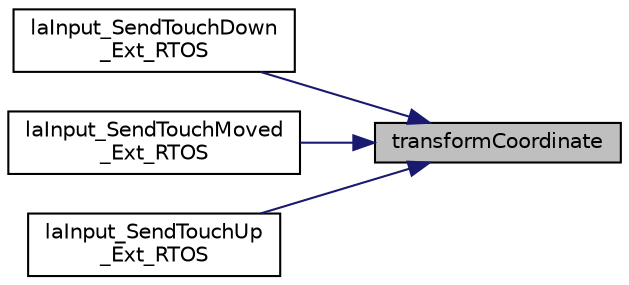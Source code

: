 digraph "transformCoordinate"
{
 // LATEX_PDF_SIZE
  edge [fontname="Helvetica",fontsize="10",labelfontname="Helvetica",labelfontsize="10"];
  node [fontname="Helvetica",fontsize="10",shape=record];
  rankdir="RL";
  Node1 [label="transformCoordinate",height=0.2,width=0.4,color="black", fillcolor="grey75", style="filled", fontcolor="black",tooltip=" "];
  Node1 -> Node2 [dir="back",color="midnightblue",fontsize="10",style="solid",fontname="Helvetica"];
  Node2 [label="laInput_SendTouchDown\l_Ext_RTOS",height=0.2,width=0.4,color="black", fillcolor="white", style="filled",URL="$legato__input__rtos_8h.html#ab492b5f9f85483a255d7908036c71038",tooltip=" "];
  Node1 -> Node3 [dir="back",color="midnightblue",fontsize="10",style="solid",fontname="Helvetica"];
  Node3 [label="laInput_SendTouchMoved\l_Ext_RTOS",height=0.2,width=0.4,color="black", fillcolor="white", style="filled",URL="$legato__input__rtos_8h.html#afb3f9a2715b14b9cf45ca6687d5ae4bd",tooltip=" "];
  Node1 -> Node4 [dir="back",color="midnightblue",fontsize="10",style="solid",fontname="Helvetica"];
  Node4 [label="laInput_SendTouchUp\l_Ext_RTOS",height=0.2,width=0.4,color="black", fillcolor="white", style="filled",URL="$legato__input__rtos_8h.html#a42f4dbdbdbc15520c06ebc68eed6c5ff",tooltip=" "];
}
